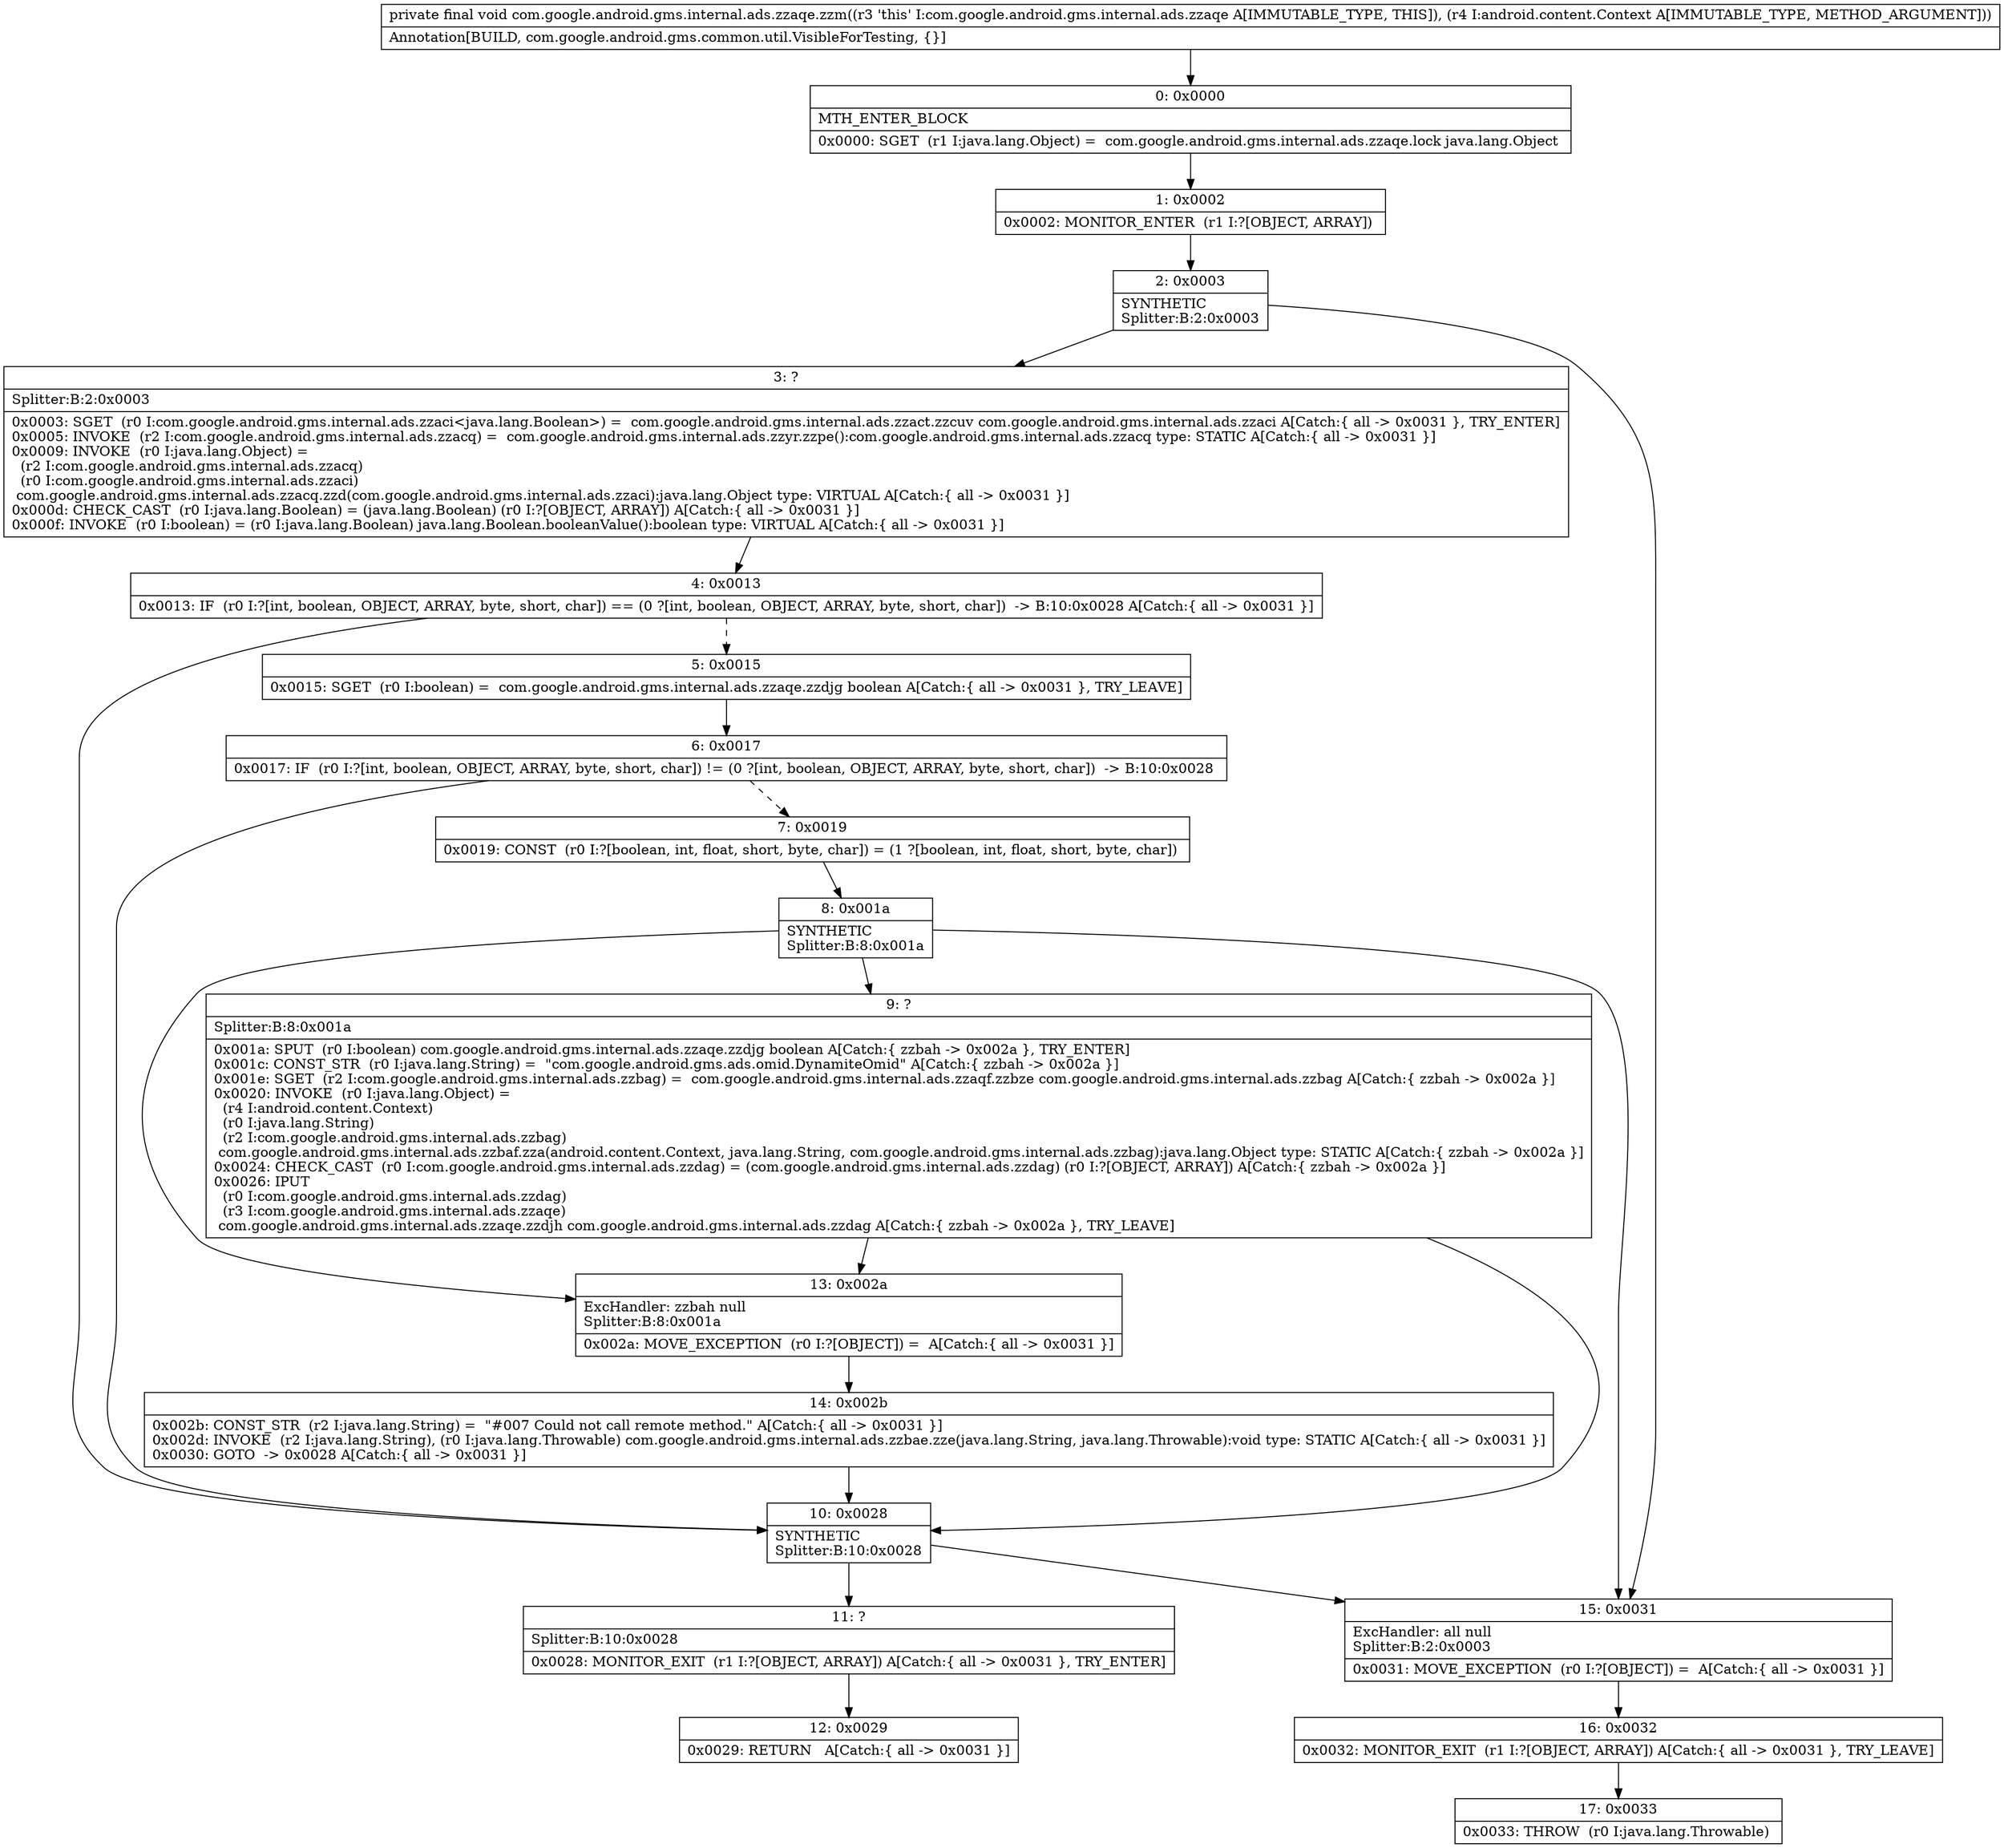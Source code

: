 digraph "CFG forcom.google.android.gms.internal.ads.zzaqe.zzm(Landroid\/content\/Context;)V" {
Node_0 [shape=record,label="{0\:\ 0x0000|MTH_ENTER_BLOCK\l|0x0000: SGET  (r1 I:java.lang.Object) =  com.google.android.gms.internal.ads.zzaqe.lock java.lang.Object \l}"];
Node_1 [shape=record,label="{1\:\ 0x0002|0x0002: MONITOR_ENTER  (r1 I:?[OBJECT, ARRAY]) \l}"];
Node_2 [shape=record,label="{2\:\ 0x0003|SYNTHETIC\lSplitter:B:2:0x0003\l}"];
Node_3 [shape=record,label="{3\:\ ?|Splitter:B:2:0x0003\l|0x0003: SGET  (r0 I:com.google.android.gms.internal.ads.zzaci\<java.lang.Boolean\>) =  com.google.android.gms.internal.ads.zzact.zzcuv com.google.android.gms.internal.ads.zzaci A[Catch:\{ all \-\> 0x0031 \}, TRY_ENTER]\l0x0005: INVOKE  (r2 I:com.google.android.gms.internal.ads.zzacq) =  com.google.android.gms.internal.ads.zzyr.zzpe():com.google.android.gms.internal.ads.zzacq type: STATIC A[Catch:\{ all \-\> 0x0031 \}]\l0x0009: INVOKE  (r0 I:java.lang.Object) = \l  (r2 I:com.google.android.gms.internal.ads.zzacq)\l  (r0 I:com.google.android.gms.internal.ads.zzaci)\l com.google.android.gms.internal.ads.zzacq.zzd(com.google.android.gms.internal.ads.zzaci):java.lang.Object type: VIRTUAL A[Catch:\{ all \-\> 0x0031 \}]\l0x000d: CHECK_CAST  (r0 I:java.lang.Boolean) = (java.lang.Boolean) (r0 I:?[OBJECT, ARRAY]) A[Catch:\{ all \-\> 0x0031 \}]\l0x000f: INVOKE  (r0 I:boolean) = (r0 I:java.lang.Boolean) java.lang.Boolean.booleanValue():boolean type: VIRTUAL A[Catch:\{ all \-\> 0x0031 \}]\l}"];
Node_4 [shape=record,label="{4\:\ 0x0013|0x0013: IF  (r0 I:?[int, boolean, OBJECT, ARRAY, byte, short, char]) == (0 ?[int, boolean, OBJECT, ARRAY, byte, short, char])  \-\> B:10:0x0028 A[Catch:\{ all \-\> 0x0031 \}]\l}"];
Node_5 [shape=record,label="{5\:\ 0x0015|0x0015: SGET  (r0 I:boolean) =  com.google.android.gms.internal.ads.zzaqe.zzdjg boolean A[Catch:\{ all \-\> 0x0031 \}, TRY_LEAVE]\l}"];
Node_6 [shape=record,label="{6\:\ 0x0017|0x0017: IF  (r0 I:?[int, boolean, OBJECT, ARRAY, byte, short, char]) != (0 ?[int, boolean, OBJECT, ARRAY, byte, short, char])  \-\> B:10:0x0028 \l}"];
Node_7 [shape=record,label="{7\:\ 0x0019|0x0019: CONST  (r0 I:?[boolean, int, float, short, byte, char]) = (1 ?[boolean, int, float, short, byte, char]) \l}"];
Node_8 [shape=record,label="{8\:\ 0x001a|SYNTHETIC\lSplitter:B:8:0x001a\l}"];
Node_9 [shape=record,label="{9\:\ ?|Splitter:B:8:0x001a\l|0x001a: SPUT  (r0 I:boolean) com.google.android.gms.internal.ads.zzaqe.zzdjg boolean A[Catch:\{ zzbah \-\> 0x002a \}, TRY_ENTER]\l0x001c: CONST_STR  (r0 I:java.lang.String) =  \"com.google.android.gms.ads.omid.DynamiteOmid\" A[Catch:\{ zzbah \-\> 0x002a \}]\l0x001e: SGET  (r2 I:com.google.android.gms.internal.ads.zzbag) =  com.google.android.gms.internal.ads.zzaqf.zzbze com.google.android.gms.internal.ads.zzbag A[Catch:\{ zzbah \-\> 0x002a \}]\l0x0020: INVOKE  (r0 I:java.lang.Object) = \l  (r4 I:android.content.Context)\l  (r0 I:java.lang.String)\l  (r2 I:com.google.android.gms.internal.ads.zzbag)\l com.google.android.gms.internal.ads.zzbaf.zza(android.content.Context, java.lang.String, com.google.android.gms.internal.ads.zzbag):java.lang.Object type: STATIC A[Catch:\{ zzbah \-\> 0x002a \}]\l0x0024: CHECK_CAST  (r0 I:com.google.android.gms.internal.ads.zzdag) = (com.google.android.gms.internal.ads.zzdag) (r0 I:?[OBJECT, ARRAY]) A[Catch:\{ zzbah \-\> 0x002a \}]\l0x0026: IPUT  \l  (r0 I:com.google.android.gms.internal.ads.zzdag)\l  (r3 I:com.google.android.gms.internal.ads.zzaqe)\l com.google.android.gms.internal.ads.zzaqe.zzdjh com.google.android.gms.internal.ads.zzdag A[Catch:\{ zzbah \-\> 0x002a \}, TRY_LEAVE]\l}"];
Node_10 [shape=record,label="{10\:\ 0x0028|SYNTHETIC\lSplitter:B:10:0x0028\l}"];
Node_11 [shape=record,label="{11\:\ ?|Splitter:B:10:0x0028\l|0x0028: MONITOR_EXIT  (r1 I:?[OBJECT, ARRAY]) A[Catch:\{ all \-\> 0x0031 \}, TRY_ENTER]\l}"];
Node_12 [shape=record,label="{12\:\ 0x0029|0x0029: RETURN   A[Catch:\{ all \-\> 0x0031 \}]\l}"];
Node_13 [shape=record,label="{13\:\ 0x002a|ExcHandler: zzbah null\lSplitter:B:8:0x001a\l|0x002a: MOVE_EXCEPTION  (r0 I:?[OBJECT]) =  A[Catch:\{ all \-\> 0x0031 \}]\l}"];
Node_14 [shape=record,label="{14\:\ 0x002b|0x002b: CONST_STR  (r2 I:java.lang.String) =  \"#007 Could not call remote method.\" A[Catch:\{ all \-\> 0x0031 \}]\l0x002d: INVOKE  (r2 I:java.lang.String), (r0 I:java.lang.Throwable) com.google.android.gms.internal.ads.zzbae.zze(java.lang.String, java.lang.Throwable):void type: STATIC A[Catch:\{ all \-\> 0x0031 \}]\l0x0030: GOTO  \-\> 0x0028 A[Catch:\{ all \-\> 0x0031 \}]\l}"];
Node_15 [shape=record,label="{15\:\ 0x0031|ExcHandler: all null\lSplitter:B:2:0x0003\l|0x0031: MOVE_EXCEPTION  (r0 I:?[OBJECT]) =  A[Catch:\{ all \-\> 0x0031 \}]\l}"];
Node_16 [shape=record,label="{16\:\ 0x0032|0x0032: MONITOR_EXIT  (r1 I:?[OBJECT, ARRAY]) A[Catch:\{ all \-\> 0x0031 \}, TRY_LEAVE]\l}"];
Node_17 [shape=record,label="{17\:\ 0x0033|0x0033: THROW  (r0 I:java.lang.Throwable) \l}"];
MethodNode[shape=record,label="{private final void com.google.android.gms.internal.ads.zzaqe.zzm((r3 'this' I:com.google.android.gms.internal.ads.zzaqe A[IMMUTABLE_TYPE, THIS]), (r4 I:android.content.Context A[IMMUTABLE_TYPE, METHOD_ARGUMENT]))  | Annotation[BUILD, com.google.android.gms.common.util.VisibleForTesting, \{\}]\l}"];
MethodNode -> Node_0;
Node_0 -> Node_1;
Node_1 -> Node_2;
Node_2 -> Node_3;
Node_2 -> Node_15;
Node_3 -> Node_4;
Node_4 -> Node_5[style=dashed];
Node_4 -> Node_10;
Node_5 -> Node_6;
Node_6 -> Node_7[style=dashed];
Node_6 -> Node_10;
Node_7 -> Node_8;
Node_8 -> Node_9;
Node_8 -> Node_13;
Node_8 -> Node_15;
Node_9 -> Node_10;
Node_9 -> Node_13;
Node_10 -> Node_11;
Node_10 -> Node_15;
Node_11 -> Node_12;
Node_13 -> Node_14;
Node_14 -> Node_10;
Node_15 -> Node_16;
Node_16 -> Node_17;
}

